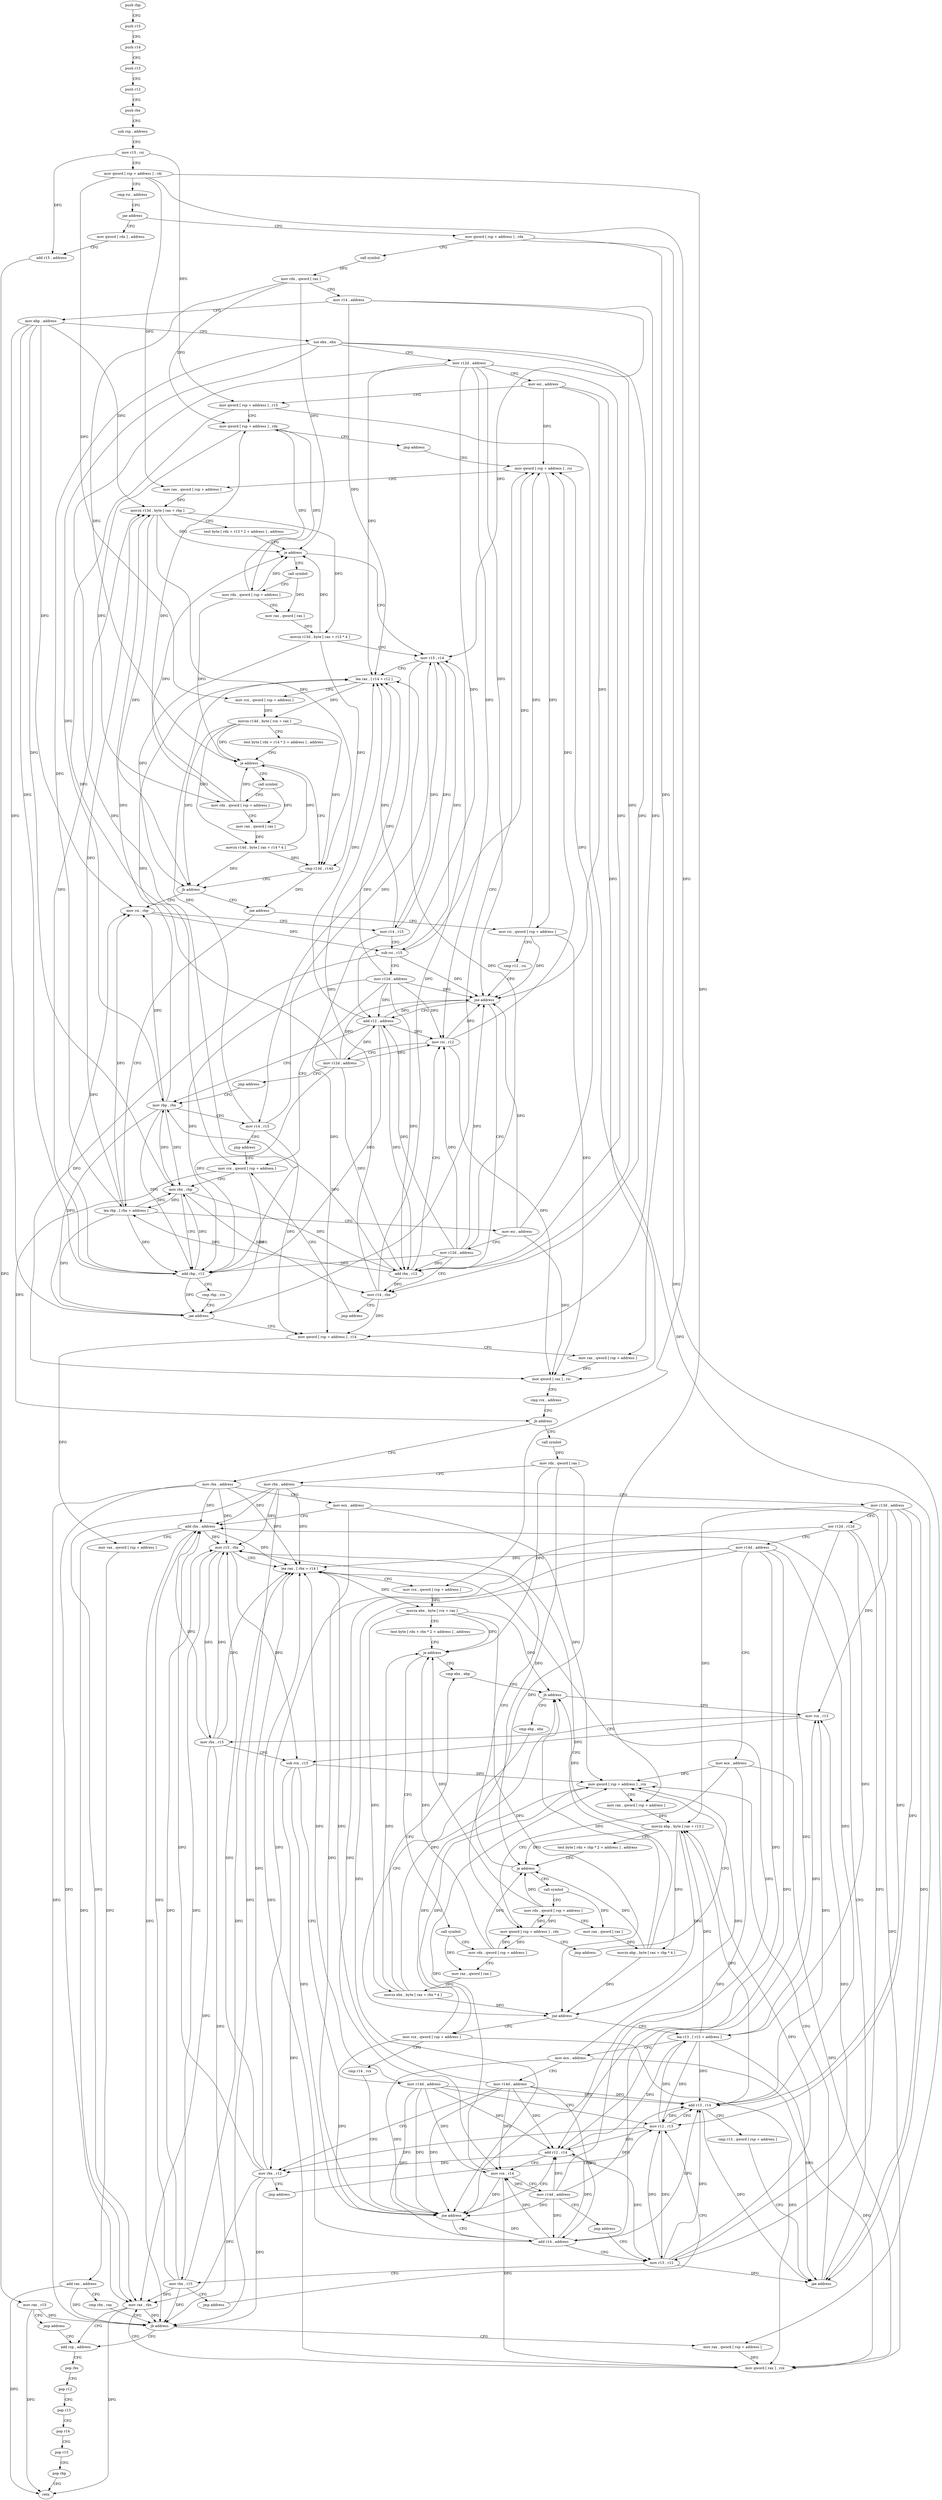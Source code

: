 digraph "func" {
"315440" [label = "push rbp" ]
"315441" [label = "push r15" ]
"315443" [label = "push r14" ]
"315445" [label = "push r13" ]
"315447" [label = "push r12" ]
"315449" [label = "push rbx" ]
"315450" [label = "sub rsp , address" ]
"315454" [label = "mov r15 , rsi" ]
"315457" [label = "mov qword [ rsp + address ] , rdi" ]
"315462" [label = "cmp rsi , address" ]
"315466" [label = "jae address" ]
"315487" [label = "mov qword [ rsp + address ] , rdx" ]
"315468" [label = "mov qword [ rdx ] , address" ]
"315492" [label = "call symbol" ]
"315497" [label = "mov rdx , qword [ rax ]" ]
"315500" [label = "mov r14 , address" ]
"315507" [label = "mov ebp , address" ]
"315512" [label = "xor ebx , ebx" ]
"315514" [label = "mov r12d , address" ]
"315520" [label = "mov esi , address" ]
"315525" [label = "mov qword [ rsp + address ] , r15" ]
"315530" [label = "mov qword [ rsp + address ] , rdx" ]
"315535" [label = "jmp address" ]
"315587" [label = "mov qword [ rsp + address ] , rsi" ]
"315475" [label = "add r15 , address" ]
"315479" [label = "mov rax , r15" ]
"315482" [label = "jmp address" ]
"316048" [label = "add rsp , address" ]
"315592" [label = "mov rax , qword [ rsp + address ]" ]
"315597" [label = "movzx r13d , byte [ rax + rbp ]" ]
"315602" [label = "test byte [ rdx + r13 * 2 + address ] , address" ]
"315608" [label = "je address" ]
"315628" [label = "mov r15 , r14" ]
"315610" [label = "call symbol" ]
"316052" [label = "pop rbx" ]
"316053" [label = "pop r12" ]
"316055" [label = "pop r13" ]
"316057" [label = "pop r14" ]
"316059" [label = "pop r15" ]
"316061" [label = "pop rbp" ]
"316062" [label = "retn" ]
"315631" [label = "lea rax , [ r14 + r12 ]" ]
"315635" [label = "mov rcx , qword [ rsp + address ]" ]
"315640" [label = "movzx r14d , byte [ rcx + rax ]" ]
"315645" [label = "test byte [ rdx + r14 * 2 + address ] , address" ]
"315651" [label = "je address" ]
"315671" [label = "cmp r13d , r14d" ]
"315653" [label = "call symbol" ]
"315615" [label = "mov rdx , qword [ rsp + address ]" ]
"315620" [label = "mov rax , qword [ rax ]" ]
"315623" [label = "movzx r13d , byte [ rax + r13 * 4 ]" ]
"315674" [label = "jb address" ]
"315552" [label = "mov rsi , rbp" ]
"315676" [label = "jne address" ]
"315658" [label = "mov rdx , qword [ rsp + address ]" ]
"315663" [label = "mov rax , qword [ rax ]" ]
"315666" [label = "movzx r14d , byte [ rax + r14 * 4 ]" ]
"315555" [label = "mov r14 , r15" ]
"315558" [label = "sub rsi , r15" ]
"315561" [label = "mov r12d , address" ]
"315567" [label = "mov rcx , qword [ rsp + address ]" ]
"315712" [label = "lea rbp , [ rbx + address ]" ]
"315678" [label = "mov rsi , qword [ rsp + address ]" ]
"315750" [label = "mov qword [ rsp + address ] , r14" ]
"315755" [label = "mov rax , qword [ rsp + address ]" ]
"315760" [label = "mov qword [ rax ] , rsi" ]
"315763" [label = "cmp rcx , address" ]
"315767" [label = "jb address" ]
"316007" [label = "mov rbx , address" ]
"315773" [label = "call symbol" ]
"315716" [label = "mov esi , address" ]
"315721" [label = "mov r12d , address" ]
"315727" [label = "mov r14 , rbx" ]
"315730" [label = "jmp address" ]
"315683" [label = "cmp r12 , rsi" ]
"315686" [label = "jne address" ]
"315735" [label = "add r12 , address" ]
"315688" [label = "add rbx , r12" ]
"316014" [label = "mov ecx , address" ]
"316019" [label = "add rbx , address" ]
"315778" [label = "mov rdx , qword [ rax ]" ]
"315781" [label = "mov rbx , address" ]
"315788" [label = "mov r13d , address" ]
"315794" [label = "xor r12d , r12d" ]
"315797" [label = "mov r14d , address" ]
"315803" [label = "mov ecx , address" ]
"315808" [label = "mov qword [ rsp + address ] , rdx" ]
"315813" [label = "jmp address" ]
"315856" [label = "mov qword [ rsp + address ] , rcx" ]
"315572" [label = "mov rbx , rbp" ]
"315575" [label = "add rbp , r12" ]
"315578" [label = "cmp rbp , rcx" ]
"315581" [label = "jae address" ]
"315739" [label = "mov rbp , rbx" ]
"315691" [label = "mov rsi , r12" ]
"315694" [label = "mov r12d , address" ]
"315700" [label = "jmp address" ]
"316037" [label = "mov rax , qword [ rsp + address ]" ]
"316042" [label = "mov qword [ rax ] , rcx" ]
"316045" [label = "mov rax , rbx" ]
"315861" [label = "mov rax , qword [ rsp + address ]" ]
"315866" [label = "movzx ebp , byte [ rax + r13 ]" ]
"315871" [label = "test byte [ rdx + rbp * 2 + address ] , address" ]
"315876" [label = "je address" ]
"315895" [label = "mov r15 , rbx" ]
"315878" [label = "call symbol" ]
"315742" [label = "mov r14 , r15" ]
"315745" [label = "jmp address" ]
"315898" [label = "lea rax , [ rbx + r14 ]" ]
"315902" [label = "mov rcx , qword [ rsp + address ]" ]
"315907" [label = "movzx ebx , byte [ rcx + rax ]" ]
"315911" [label = "test byte [ rdx + rbx * 2 + address ] , address" ]
"315916" [label = "je address" ]
"315935" [label = "cmp ebx , ebp" ]
"315918" [label = "call symbol" ]
"315883" [label = "mov rdx , qword [ rsp + address ]" ]
"315888" [label = "mov rax , qword [ rax ]" ]
"315891" [label = "movzx ebp , byte [ rax + rbp * 4 ]" ]
"315937" [label = "jb address" ]
"315824" [label = "mov rcx , r13" ]
"315939" [label = "cmp ebp , ebx" ]
"315923" [label = "mov rdx , qword [ rsp + address ]" ]
"315928" [label = "mov rax , qword [ rax ]" ]
"315931" [label = "movzx ebx , byte [ rax + rbx * 4 ]" ]
"315827" [label = "mov rbx , r15" ]
"315830" [label = "sub rcx , r15" ]
"315833" [label = "mov r14d , address" ]
"315839" [label = "mov r12 , r13" ]
"315941" [label = "jne address" ]
"315968" [label = "lea r13 , [ r12 + address ]" ]
"315943" [label = "mov rcx , qword [ rsp + address ]" ]
"316023" [label = "mov rax , qword [ rsp + address ]" ]
"316028" [label = "add rax , address" ]
"316032" [label = "cmp rbx , rax" ]
"316035" [label = "jb address" ]
"315973" [label = "mov ecx , address" ]
"315978" [label = "mov r14d , address" ]
"315984" [label = "mov rbx , r12" ]
"315987" [label = "jmp address" ]
"315948" [label = "cmp r14 , rcx" ]
"315951" [label = "jne address" ]
"315992" [label = "add r14 , address" ]
"315953" [label = "add r12 , r14" ]
"315842" [label = "add r13 , r14" ]
"315845" [label = "cmp r13 , qword [ rsp + address ]" ]
"315850" [label = "jae address" ]
"315996" [label = "mov r13 , r12" ]
"315956" [label = "mov rcx , r14" ]
"315959" [label = "mov r14d , address" ]
"315965" [label = "jmp address" ]
"315999" [label = "mov rbx , r15" ]
"316002" [label = "jmp address" ]
"315440" -> "315441" [ label = "CFG" ]
"315441" -> "315443" [ label = "CFG" ]
"315443" -> "315445" [ label = "CFG" ]
"315445" -> "315447" [ label = "CFG" ]
"315447" -> "315449" [ label = "CFG" ]
"315449" -> "315450" [ label = "CFG" ]
"315450" -> "315454" [ label = "CFG" ]
"315454" -> "315457" [ label = "CFG" ]
"315454" -> "315525" [ label = "DFG" ]
"315454" -> "315475" [ label = "DFG" ]
"315457" -> "315462" [ label = "CFG" ]
"315457" -> "315592" [ label = "DFG" ]
"315457" -> "315635" [ label = "DFG" ]
"315457" -> "315861" [ label = "DFG" ]
"315457" -> "315902" [ label = "DFG" ]
"315462" -> "315466" [ label = "CFG" ]
"315466" -> "315487" [ label = "CFG" ]
"315466" -> "315468" [ label = "CFG" ]
"315487" -> "315492" [ label = "CFG" ]
"315487" -> "315755" [ label = "DFG" ]
"315487" -> "316037" [ label = "DFG" ]
"315468" -> "315475" [ label = "CFG" ]
"315492" -> "315497" [ label = "DFG" ]
"315497" -> "315500" [ label = "CFG" ]
"315497" -> "315530" [ label = "DFG" ]
"315497" -> "315608" [ label = "DFG" ]
"315497" -> "315651" [ label = "DFG" ]
"315500" -> "315507" [ label = "CFG" ]
"315500" -> "315628" [ label = "DFG" ]
"315500" -> "315631" [ label = "DFG" ]
"315500" -> "315750" [ label = "DFG" ]
"315507" -> "315512" [ label = "CFG" ]
"315507" -> "315597" [ label = "DFG" ]
"315507" -> "315552" [ label = "DFG" ]
"315507" -> "315572" [ label = "DFG" ]
"315507" -> "315575" [ label = "DFG" ]
"315507" -> "315581" [ label = "DFG" ]
"315512" -> "315514" [ label = "CFG" ]
"315512" -> "315712" [ label = "DFG" ]
"315512" -> "315727" [ label = "DFG" ]
"315512" -> "315688" [ label = "DFG" ]
"315512" -> "315739" [ label = "DFG" ]
"315514" -> "315520" [ label = "CFG" ]
"315514" -> "315631" [ label = "DFG" ]
"315514" -> "315575" [ label = "DFG" ]
"315514" -> "315686" [ label = "DFG" ]
"315514" -> "315735" [ label = "DFG" ]
"315514" -> "315688" [ label = "DFG" ]
"315514" -> "315691" [ label = "DFG" ]
"315520" -> "315525" [ label = "CFG" ]
"315520" -> "315587" [ label = "DFG" ]
"315520" -> "315686" [ label = "DFG" ]
"315520" -> "315760" [ label = "DFG" ]
"315525" -> "315530" [ label = "CFG" ]
"315525" -> "315567" [ label = "DFG" ]
"315525" -> "315850" [ label = "DFG" ]
"315530" -> "315535" [ label = "CFG" ]
"315530" -> "315615" [ label = "DFG" ]
"315530" -> "315658" [ label = "DFG" ]
"315535" -> "315587" [ label = "CFG" ]
"315587" -> "315592" [ label = "CFG" ]
"315587" -> "315678" [ label = "DFG" ]
"315475" -> "315479" [ label = "DFG" ]
"315479" -> "315482" [ label = "CFG" ]
"315479" -> "316062" [ label = "DFG" ]
"315479" -> "316035" [ label = "DFG" ]
"315482" -> "316048" [ label = "CFG" ]
"316048" -> "316052" [ label = "CFG" ]
"315592" -> "315597" [ label = "DFG" ]
"315597" -> "315602" [ label = "CFG" ]
"315597" -> "315608" [ label = "DFG" ]
"315597" -> "315623" [ label = "DFG" ]
"315597" -> "315671" [ label = "DFG" ]
"315597" -> "315674" [ label = "DFG" ]
"315602" -> "315608" [ label = "CFG" ]
"315608" -> "315628" [ label = "CFG" ]
"315608" -> "315610" [ label = "CFG" ]
"315628" -> "315631" [ label = "CFG" ]
"315628" -> "315555" [ label = "DFG" ]
"315628" -> "315558" [ label = "DFG" ]
"315628" -> "315742" [ label = "DFG" ]
"315610" -> "315615" [ label = "CFG" ]
"315610" -> "315620" [ label = "DFG" ]
"316052" -> "316053" [ label = "CFG" ]
"316053" -> "316055" [ label = "CFG" ]
"316055" -> "316057" [ label = "CFG" ]
"316057" -> "316059" [ label = "CFG" ]
"316059" -> "316061" [ label = "CFG" ]
"316061" -> "316062" [ label = "CFG" ]
"315631" -> "315635" [ label = "CFG" ]
"315631" -> "315640" [ label = "DFG" ]
"315635" -> "315640" [ label = "DFG" ]
"315640" -> "315645" [ label = "CFG" ]
"315640" -> "315651" [ label = "DFG" ]
"315640" -> "315671" [ label = "DFG" ]
"315640" -> "315674" [ label = "DFG" ]
"315640" -> "315666" [ label = "DFG" ]
"315645" -> "315651" [ label = "CFG" ]
"315651" -> "315671" [ label = "CFG" ]
"315651" -> "315653" [ label = "CFG" ]
"315671" -> "315674" [ label = "CFG" ]
"315671" -> "315676" [ label = "DFG" ]
"315653" -> "315658" [ label = "CFG" ]
"315653" -> "315663" [ label = "DFG" ]
"315615" -> "315620" [ label = "CFG" ]
"315615" -> "315530" [ label = "DFG" ]
"315615" -> "315608" [ label = "DFG" ]
"315615" -> "315651" [ label = "DFG" ]
"315620" -> "315623" [ label = "DFG" ]
"315623" -> "315628" [ label = "CFG" ]
"315623" -> "315608" [ label = "DFG" ]
"315623" -> "315671" [ label = "DFG" ]
"315623" -> "315674" [ label = "DFG" ]
"315674" -> "315552" [ label = "CFG" ]
"315674" -> "315676" [ label = "CFG" ]
"315552" -> "315555" [ label = "CFG" ]
"315552" -> "315558" [ label = "DFG" ]
"315676" -> "315712" [ label = "CFG" ]
"315676" -> "315678" [ label = "CFG" ]
"315658" -> "315663" [ label = "CFG" ]
"315658" -> "315530" [ label = "DFG" ]
"315658" -> "315608" [ label = "DFG" ]
"315658" -> "315651" [ label = "DFG" ]
"315663" -> "315666" [ label = "DFG" ]
"315666" -> "315671" [ label = "DFG" ]
"315666" -> "315651" [ label = "DFG" ]
"315666" -> "315674" [ label = "DFG" ]
"315555" -> "315558" [ label = "CFG" ]
"315555" -> "315628" [ label = "DFG" ]
"315555" -> "315631" [ label = "DFG" ]
"315555" -> "315750" [ label = "DFG" ]
"315558" -> "315561" [ label = "CFG" ]
"315558" -> "315587" [ label = "DFG" ]
"315558" -> "315686" [ label = "DFG" ]
"315558" -> "315760" [ label = "DFG" ]
"315561" -> "315567" [ label = "CFG" ]
"315561" -> "315631" [ label = "DFG" ]
"315561" -> "315575" [ label = "DFG" ]
"315561" -> "315686" [ label = "DFG" ]
"315561" -> "315735" [ label = "DFG" ]
"315561" -> "315688" [ label = "DFG" ]
"315561" -> "315691" [ label = "DFG" ]
"315567" -> "315572" [ label = "CFG" ]
"315567" -> "315581" [ label = "DFG" ]
"315567" -> "315767" [ label = "DFG" ]
"315712" -> "315716" [ label = "CFG" ]
"315712" -> "315597" [ label = "DFG" ]
"315712" -> "315552" [ label = "DFG" ]
"315712" -> "315572" [ label = "DFG" ]
"315712" -> "315575" [ label = "DFG" ]
"315712" -> "315581" [ label = "DFG" ]
"315678" -> "315683" [ label = "CFG" ]
"315678" -> "315587" [ label = "DFG" ]
"315678" -> "315686" [ label = "DFG" ]
"315678" -> "315760" [ label = "DFG" ]
"315750" -> "315755" [ label = "CFG" ]
"315750" -> "316023" [ label = "DFG" ]
"315755" -> "315760" [ label = "DFG" ]
"315760" -> "315763" [ label = "CFG" ]
"315763" -> "315767" [ label = "CFG" ]
"315767" -> "316007" [ label = "CFG" ]
"315767" -> "315773" [ label = "CFG" ]
"316007" -> "316014" [ label = "CFG" ]
"316007" -> "316019" [ label = "DFG" ]
"316007" -> "316035" [ label = "DFG" ]
"316007" -> "316045" [ label = "DFG" ]
"316007" -> "315895" [ label = "DFG" ]
"316007" -> "315898" [ label = "DFG" ]
"315773" -> "315778" [ label = "DFG" ]
"315716" -> "315721" [ label = "CFG" ]
"315716" -> "315587" [ label = "DFG" ]
"315716" -> "315686" [ label = "DFG" ]
"315716" -> "315760" [ label = "DFG" ]
"315721" -> "315727" [ label = "CFG" ]
"315721" -> "315631" [ label = "DFG" ]
"315721" -> "315575" [ label = "DFG" ]
"315721" -> "315686" [ label = "DFG" ]
"315721" -> "315735" [ label = "DFG" ]
"315721" -> "315688" [ label = "DFG" ]
"315721" -> "315691" [ label = "DFG" ]
"315727" -> "315730" [ label = "CFG" ]
"315727" -> "315628" [ label = "DFG" ]
"315727" -> "315631" [ label = "DFG" ]
"315727" -> "315750" [ label = "DFG" ]
"315730" -> "315567" [ label = "CFG" ]
"315683" -> "315686" [ label = "CFG" ]
"315686" -> "315735" [ label = "CFG" ]
"315686" -> "315688" [ label = "CFG" ]
"315735" -> "315739" [ label = "CFG" ]
"315735" -> "315631" [ label = "DFG" ]
"315735" -> "315575" [ label = "DFG" ]
"315735" -> "315686" [ label = "DFG" ]
"315735" -> "315688" [ label = "DFG" ]
"315735" -> "315691" [ label = "DFG" ]
"315688" -> "315691" [ label = "CFG" ]
"315688" -> "315712" [ label = "DFG" ]
"315688" -> "315727" [ label = "DFG" ]
"315688" -> "315739" [ label = "DFG" ]
"316014" -> "316019" [ label = "CFG" ]
"316014" -> "315856" [ label = "DFG" ]
"316014" -> "316042" [ label = "DFG" ]
"316014" -> "315951" [ label = "DFG" ]
"316019" -> "316023" [ label = "CFG" ]
"316019" -> "316035" [ label = "DFG" ]
"316019" -> "316045" [ label = "DFG" ]
"316019" -> "315895" [ label = "DFG" ]
"316019" -> "315898" [ label = "DFG" ]
"315778" -> "315781" [ label = "CFG" ]
"315778" -> "315808" [ label = "DFG" ]
"315778" -> "315876" [ label = "DFG" ]
"315778" -> "315916" [ label = "DFG" ]
"315781" -> "315788" [ label = "CFG" ]
"315781" -> "316019" [ label = "DFG" ]
"315781" -> "316035" [ label = "DFG" ]
"315781" -> "316045" [ label = "DFG" ]
"315781" -> "315895" [ label = "DFG" ]
"315781" -> "315898" [ label = "DFG" ]
"315788" -> "315794" [ label = "CFG" ]
"315788" -> "315866" [ label = "DFG" ]
"315788" -> "315824" [ label = "DFG" ]
"315788" -> "315839" [ label = "DFG" ]
"315788" -> "315842" [ label = "DFG" ]
"315788" -> "315850" [ label = "DFG" ]
"315794" -> "315797" [ label = "CFG" ]
"315794" -> "315968" [ label = "DFG" ]
"315794" -> "315984" [ label = "DFG" ]
"315794" -> "315953" [ label = "DFG" ]
"315794" -> "315996" [ label = "DFG" ]
"315797" -> "315803" [ label = "CFG" ]
"315797" -> "315898" [ label = "DFG" ]
"315797" -> "315842" [ label = "DFG" ]
"315797" -> "315951" [ label = "DFG" ]
"315797" -> "315992" [ label = "DFG" ]
"315797" -> "315953" [ label = "DFG" ]
"315797" -> "315956" [ label = "DFG" ]
"315803" -> "315808" [ label = "CFG" ]
"315803" -> "315856" [ label = "DFG" ]
"315803" -> "316042" [ label = "DFG" ]
"315803" -> "315951" [ label = "DFG" ]
"315808" -> "315813" [ label = "CFG" ]
"315808" -> "315883" [ label = "DFG" ]
"315808" -> "315923" [ label = "DFG" ]
"315813" -> "315856" [ label = "CFG" ]
"315856" -> "315861" [ label = "CFG" ]
"315856" -> "315943" [ label = "DFG" ]
"315572" -> "315575" [ label = "CFG" ]
"315572" -> "315712" [ label = "DFG" ]
"315572" -> "315727" [ label = "DFG" ]
"315572" -> "315688" [ label = "DFG" ]
"315572" -> "315739" [ label = "DFG" ]
"315575" -> "315578" [ label = "CFG" ]
"315575" -> "315597" [ label = "DFG" ]
"315575" -> "315552" [ label = "DFG" ]
"315575" -> "315572" [ label = "DFG" ]
"315575" -> "315581" [ label = "DFG" ]
"315578" -> "315581" [ label = "CFG" ]
"315581" -> "315750" [ label = "CFG" ]
"315581" -> "315587" [ label = "CFG" ]
"315739" -> "315742" [ label = "CFG" ]
"315739" -> "315597" [ label = "DFG" ]
"315739" -> "315552" [ label = "DFG" ]
"315739" -> "315572" [ label = "DFG" ]
"315739" -> "315575" [ label = "DFG" ]
"315739" -> "315581" [ label = "DFG" ]
"315691" -> "315694" [ label = "CFG" ]
"315691" -> "315587" [ label = "DFG" ]
"315691" -> "315686" [ label = "DFG" ]
"315691" -> "315760" [ label = "DFG" ]
"315694" -> "315700" [ label = "CFG" ]
"315694" -> "315631" [ label = "DFG" ]
"315694" -> "315575" [ label = "DFG" ]
"315694" -> "315735" [ label = "DFG" ]
"315694" -> "315688" [ label = "DFG" ]
"315694" -> "315691" [ label = "DFG" ]
"315694" -> "315686" [ label = "DFG" ]
"315700" -> "315739" [ label = "CFG" ]
"316037" -> "316042" [ label = "DFG" ]
"316042" -> "316045" [ label = "CFG" ]
"316045" -> "316048" [ label = "CFG" ]
"316045" -> "316035" [ label = "DFG" ]
"316045" -> "316062" [ label = "DFG" ]
"315861" -> "315866" [ label = "DFG" ]
"315866" -> "315871" [ label = "CFG" ]
"315866" -> "315876" [ label = "DFG" ]
"315866" -> "315891" [ label = "DFG" ]
"315866" -> "315937" [ label = "DFG" ]
"315866" -> "315941" [ label = "DFG" ]
"315871" -> "315876" [ label = "CFG" ]
"315876" -> "315895" [ label = "CFG" ]
"315876" -> "315878" [ label = "CFG" ]
"315895" -> "315898" [ label = "CFG" ]
"315895" -> "315827" [ label = "DFG" ]
"315895" -> "315830" [ label = "DFG" ]
"315895" -> "315999" [ label = "DFG" ]
"315878" -> "315883" [ label = "CFG" ]
"315878" -> "315888" [ label = "DFG" ]
"315742" -> "315745" [ label = "CFG" ]
"315742" -> "315628" [ label = "DFG" ]
"315742" -> "315750" [ label = "DFG" ]
"315742" -> "315631" [ label = "DFG" ]
"315745" -> "315567" [ label = "CFG" ]
"315898" -> "315902" [ label = "CFG" ]
"315898" -> "315907" [ label = "DFG" ]
"315902" -> "315907" [ label = "DFG" ]
"315907" -> "315911" [ label = "CFG" ]
"315907" -> "315916" [ label = "DFG" ]
"315907" -> "315937" [ label = "DFG" ]
"315907" -> "315931" [ label = "DFG" ]
"315907" -> "315941" [ label = "DFG" ]
"315911" -> "315916" [ label = "CFG" ]
"315916" -> "315935" [ label = "CFG" ]
"315916" -> "315918" [ label = "CFG" ]
"315935" -> "315937" [ label = "CFG" ]
"315918" -> "315923" [ label = "CFG" ]
"315918" -> "315928" [ label = "DFG" ]
"315883" -> "315888" [ label = "CFG" ]
"315883" -> "315808" [ label = "DFG" ]
"315883" -> "315876" [ label = "DFG" ]
"315883" -> "315916" [ label = "DFG" ]
"315888" -> "315891" [ label = "DFG" ]
"315891" -> "315895" [ label = "CFG" ]
"315891" -> "315876" [ label = "DFG" ]
"315891" -> "315937" [ label = "DFG" ]
"315891" -> "315941" [ label = "DFG" ]
"315937" -> "315824" [ label = "CFG" ]
"315937" -> "315939" [ label = "CFG" ]
"315824" -> "315827" [ label = "CFG" ]
"315824" -> "315830" [ label = "DFG" ]
"315939" -> "315941" [ label = "CFG" ]
"315923" -> "315928" [ label = "CFG" ]
"315923" -> "315808" [ label = "DFG" ]
"315923" -> "315876" [ label = "DFG" ]
"315923" -> "315916" [ label = "DFG" ]
"315928" -> "315931" [ label = "DFG" ]
"315931" -> "315935" [ label = "CFG" ]
"315931" -> "315916" [ label = "DFG" ]
"315931" -> "315937" [ label = "DFG" ]
"315931" -> "315941" [ label = "DFG" ]
"315827" -> "315830" [ label = "CFG" ]
"315827" -> "316019" [ label = "DFG" ]
"315827" -> "316045" [ label = "DFG" ]
"315827" -> "315895" [ label = "DFG" ]
"315827" -> "316035" [ label = "DFG" ]
"315827" -> "315898" [ label = "DFG" ]
"315830" -> "315833" [ label = "CFG" ]
"315830" -> "315856" [ label = "DFG" ]
"315830" -> "316042" [ label = "DFG" ]
"315830" -> "315951" [ label = "DFG" ]
"315833" -> "315839" [ label = "CFG" ]
"315833" -> "315898" [ label = "DFG" ]
"315833" -> "315842" [ label = "DFG" ]
"315833" -> "315951" [ label = "DFG" ]
"315833" -> "315992" [ label = "DFG" ]
"315833" -> "315953" [ label = "DFG" ]
"315833" -> "315956" [ label = "DFG" ]
"315839" -> "315842" [ label = "CFG" ]
"315839" -> "315968" [ label = "DFG" ]
"315839" -> "315984" [ label = "DFG" ]
"315839" -> "315953" [ label = "DFG" ]
"315839" -> "315996" [ label = "DFG" ]
"315941" -> "315968" [ label = "CFG" ]
"315941" -> "315943" [ label = "CFG" ]
"315968" -> "315973" [ label = "CFG" ]
"315968" -> "315866" [ label = "DFG" ]
"315968" -> "315824" [ label = "DFG" ]
"315968" -> "315839" [ label = "DFG" ]
"315968" -> "315842" [ label = "DFG" ]
"315968" -> "315850" [ label = "DFG" ]
"315943" -> "315948" [ label = "CFG" ]
"315943" -> "315856" [ label = "DFG" ]
"315943" -> "316042" [ label = "DFG" ]
"315943" -> "315951" [ label = "DFG" ]
"316023" -> "316028" [ label = "DFG" ]
"316028" -> "316032" [ label = "CFG" ]
"316028" -> "316062" [ label = "DFG" ]
"316028" -> "316035" [ label = "DFG" ]
"316032" -> "316035" [ label = "CFG" ]
"316035" -> "316048" [ label = "CFG" ]
"316035" -> "316037" [ label = "CFG" ]
"315973" -> "315978" [ label = "CFG" ]
"315973" -> "315856" [ label = "DFG" ]
"315973" -> "316042" [ label = "DFG" ]
"315973" -> "315951" [ label = "DFG" ]
"315978" -> "315984" [ label = "CFG" ]
"315978" -> "315898" [ label = "DFG" ]
"315978" -> "315842" [ label = "DFG" ]
"315978" -> "315951" [ label = "DFG" ]
"315978" -> "315992" [ label = "DFG" ]
"315978" -> "315953" [ label = "DFG" ]
"315978" -> "315956" [ label = "DFG" ]
"315984" -> "315987" [ label = "CFG" ]
"315984" -> "316019" [ label = "DFG" ]
"315984" -> "316045" [ label = "DFG" ]
"315984" -> "315895" [ label = "DFG" ]
"315984" -> "316035" [ label = "DFG" ]
"315984" -> "315898" [ label = "DFG" ]
"315987" -> "315839" [ label = "CFG" ]
"315948" -> "315951" [ label = "CFG" ]
"315951" -> "315992" [ label = "CFG" ]
"315951" -> "315953" [ label = "CFG" ]
"315992" -> "315996" [ label = "CFG" ]
"315992" -> "315898" [ label = "DFG" ]
"315992" -> "315842" [ label = "DFG" ]
"315992" -> "315951" [ label = "DFG" ]
"315992" -> "315953" [ label = "DFG" ]
"315992" -> "315956" [ label = "DFG" ]
"315953" -> "315956" [ label = "CFG" ]
"315953" -> "315968" [ label = "DFG" ]
"315953" -> "315984" [ label = "DFG" ]
"315953" -> "315996" [ label = "DFG" ]
"315842" -> "315845" [ label = "CFG" ]
"315842" -> "315866" [ label = "DFG" ]
"315842" -> "315824" [ label = "DFG" ]
"315842" -> "315839" [ label = "DFG" ]
"315842" -> "315850" [ label = "DFG" ]
"315845" -> "315850" [ label = "CFG" ]
"315850" -> "316019" [ label = "CFG" ]
"315850" -> "315856" [ label = "CFG" ]
"315996" -> "315999" [ label = "CFG" ]
"315996" -> "315866" [ label = "DFG" ]
"315996" -> "315824" [ label = "DFG" ]
"315996" -> "315839" [ label = "DFG" ]
"315996" -> "315842" [ label = "DFG" ]
"315996" -> "315850" [ label = "DFG" ]
"315956" -> "315959" [ label = "CFG" ]
"315956" -> "315856" [ label = "DFG" ]
"315956" -> "316042" [ label = "DFG" ]
"315956" -> "315951" [ label = "DFG" ]
"315959" -> "315965" [ label = "CFG" ]
"315959" -> "315898" [ label = "DFG" ]
"315959" -> "315842" [ label = "DFG" ]
"315959" -> "315992" [ label = "DFG" ]
"315959" -> "315953" [ label = "DFG" ]
"315959" -> "315956" [ label = "DFG" ]
"315959" -> "315951" [ label = "DFG" ]
"315965" -> "315996" [ label = "CFG" ]
"315999" -> "316002" [ label = "CFG" ]
"315999" -> "316019" [ label = "DFG" ]
"315999" -> "316045" [ label = "DFG" ]
"315999" -> "315895" [ label = "DFG" ]
"315999" -> "316035" [ label = "DFG" ]
"315999" -> "315898" [ label = "DFG" ]
"316002" -> "315839" [ label = "CFG" ]
}
